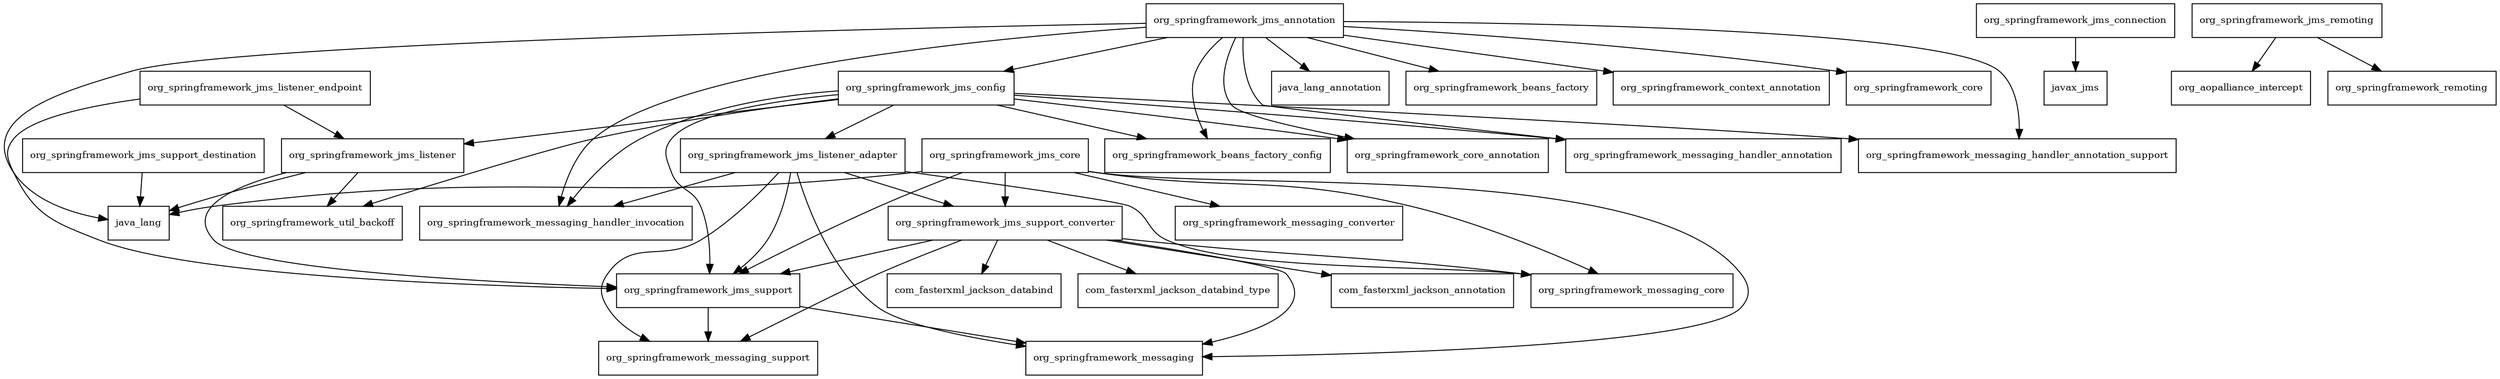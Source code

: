 digraph spring_jms_5_0_0_RC1_package_dependencies {
  node [shape = box, fontsize=10.0];
  org_springframework_jms_annotation -> java_lang;
  org_springframework_jms_annotation -> java_lang_annotation;
  org_springframework_jms_annotation -> org_springframework_beans_factory;
  org_springframework_jms_annotation -> org_springframework_beans_factory_config;
  org_springframework_jms_annotation -> org_springframework_context_annotation;
  org_springframework_jms_annotation -> org_springframework_core;
  org_springframework_jms_annotation -> org_springframework_core_annotation;
  org_springframework_jms_annotation -> org_springframework_jms_config;
  org_springframework_jms_annotation -> org_springframework_messaging_handler_annotation;
  org_springframework_jms_annotation -> org_springframework_messaging_handler_annotation_support;
  org_springframework_jms_annotation -> org_springframework_messaging_handler_invocation;
  org_springframework_jms_config -> org_springframework_beans_factory_config;
  org_springframework_jms_config -> org_springframework_core_annotation;
  org_springframework_jms_config -> org_springframework_jms_listener;
  org_springframework_jms_config -> org_springframework_jms_listener_adapter;
  org_springframework_jms_config -> org_springframework_jms_support;
  org_springframework_jms_config -> org_springframework_messaging_handler_annotation;
  org_springframework_jms_config -> org_springframework_messaging_handler_annotation_support;
  org_springframework_jms_config -> org_springframework_messaging_handler_invocation;
  org_springframework_jms_config -> org_springframework_util_backoff;
  org_springframework_jms_connection -> javax_jms;
  org_springframework_jms_core -> java_lang;
  org_springframework_jms_core -> org_springframework_jms_support;
  org_springframework_jms_core -> org_springframework_jms_support_converter;
  org_springframework_jms_core -> org_springframework_messaging;
  org_springframework_jms_core -> org_springframework_messaging_converter;
  org_springframework_jms_core -> org_springframework_messaging_core;
  org_springframework_jms_listener -> java_lang;
  org_springframework_jms_listener -> org_springframework_jms_support;
  org_springframework_jms_listener -> org_springframework_util_backoff;
  org_springframework_jms_listener_adapter -> org_springframework_jms_support;
  org_springframework_jms_listener_adapter -> org_springframework_jms_support_converter;
  org_springframework_jms_listener_adapter -> org_springframework_messaging;
  org_springframework_jms_listener_adapter -> org_springframework_messaging_core;
  org_springframework_jms_listener_adapter -> org_springframework_messaging_handler_invocation;
  org_springframework_jms_listener_adapter -> org_springframework_messaging_support;
  org_springframework_jms_listener_endpoint -> org_springframework_jms_listener;
  org_springframework_jms_listener_endpoint -> org_springframework_jms_support;
  org_springframework_jms_remoting -> org_aopalliance_intercept;
  org_springframework_jms_remoting -> org_springframework_remoting;
  org_springframework_jms_support -> org_springframework_messaging;
  org_springframework_jms_support -> org_springframework_messaging_support;
  org_springframework_jms_support_converter -> com_fasterxml_jackson_annotation;
  org_springframework_jms_support_converter -> com_fasterxml_jackson_databind;
  org_springframework_jms_support_converter -> com_fasterxml_jackson_databind_type;
  org_springframework_jms_support_converter -> org_springframework_jms_support;
  org_springframework_jms_support_converter -> org_springframework_messaging;
  org_springframework_jms_support_converter -> org_springframework_messaging_core;
  org_springframework_jms_support_converter -> org_springframework_messaging_support;
  org_springframework_jms_support_destination -> java_lang;
}
